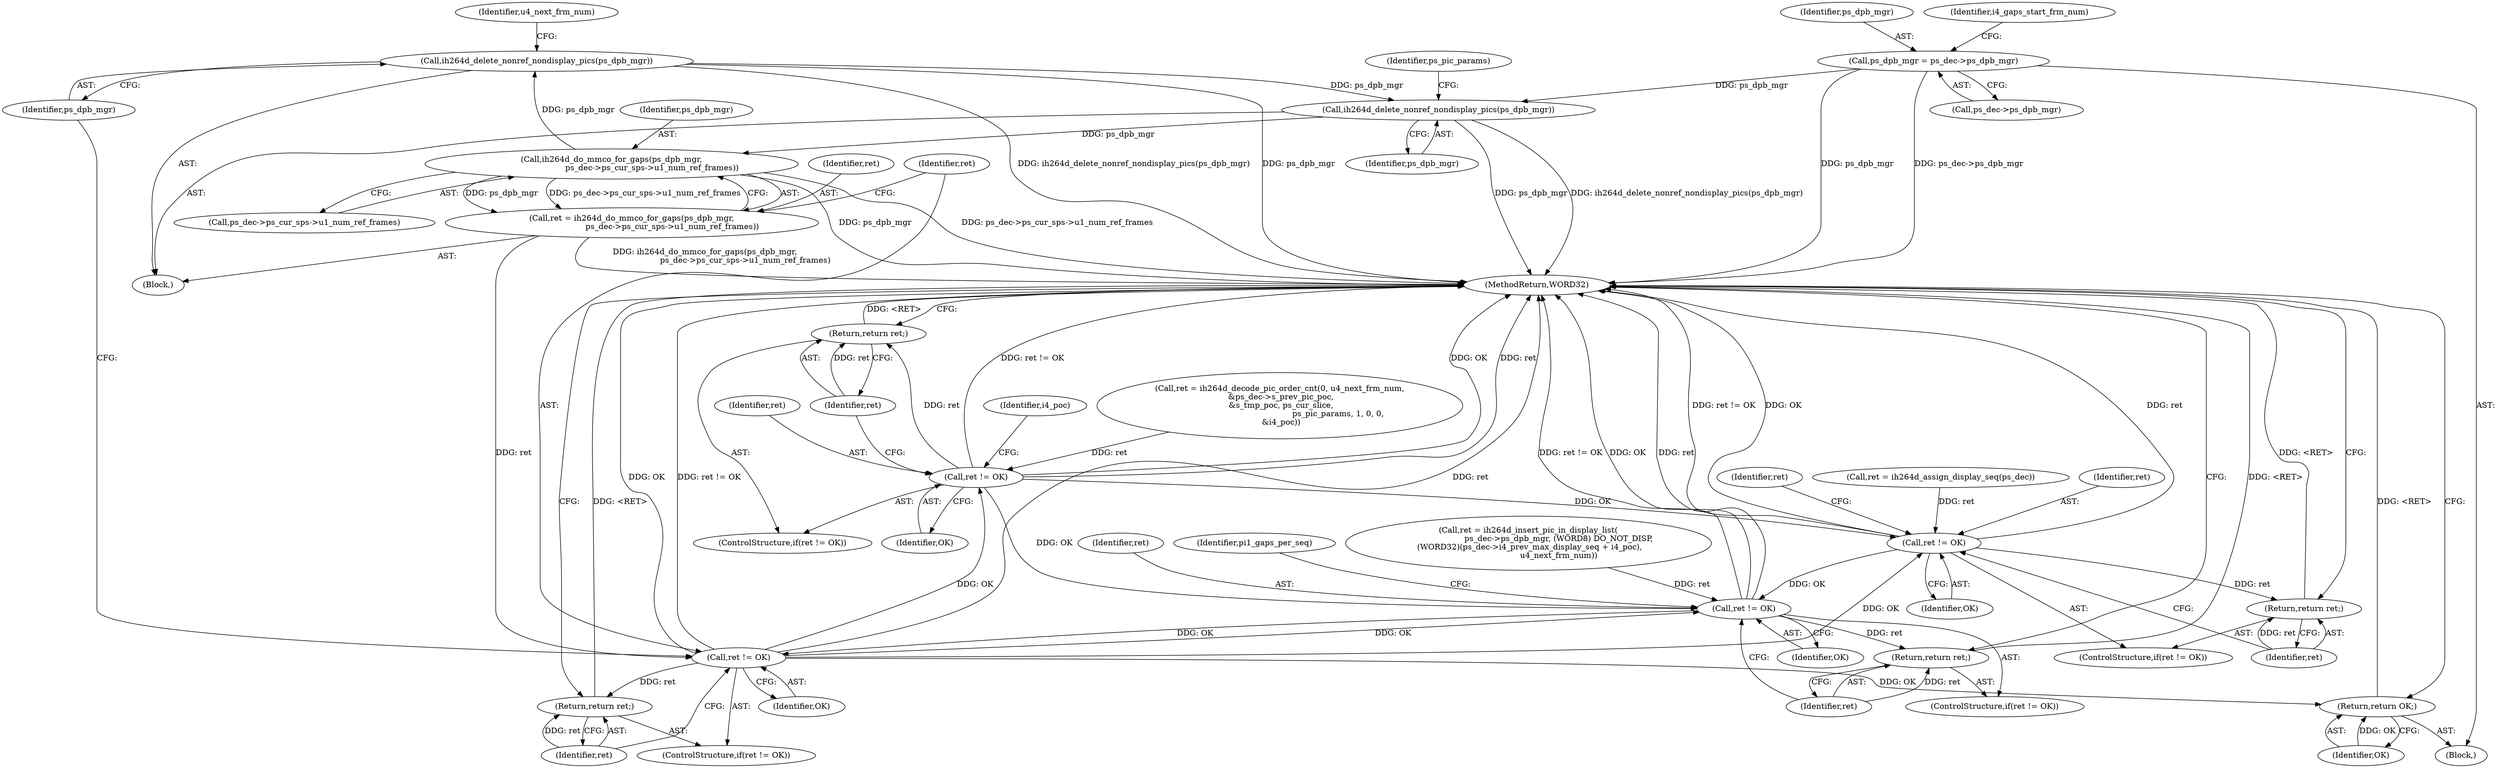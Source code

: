 digraph "0_Android_5c3fd5d93a268abb20ff22f26009535b40db3c7d@API" {
"1000445" [label="(Call,ih264d_delete_nonref_nondisplay_pics(ps_dpb_mgr))"];
"1000432" [label="(Call,ih264d_do_mmco_for_gaps(ps_dpb_mgr,\n                                ps_dec->ps_cur_sps->u1_num_ref_frames))"];
"1000303" [label="(Call,ih264d_delete_nonref_nondisplay_pics(ps_dpb_mgr))"];
"1000445" [label="(Call,ih264d_delete_nonref_nondisplay_pics(ps_dpb_mgr))"];
"1000233" [label="(Call,ps_dpb_mgr = ps_dec->ps_dpb_mgr)"];
"1000430" [label="(Call,ret = ih264d_do_mmco_for_gaps(ps_dpb_mgr,\n                                ps_dec->ps_cur_sps->u1_num_ref_frames))"];
"1000440" [label="(Call,ret != OK)"];
"1000331" [label="(Call,ret != OK)"];
"1000334" [label="(Return,return ret;)"];
"1000398" [label="(Call,ret != OK)"];
"1000401" [label="(Return,return ret;)"];
"1000421" [label="(Call,ret != OK)"];
"1000424" [label="(Return,return ret;)"];
"1000443" [label="(Return,return ret;)"];
"1000459" [label="(Return,return OK;)"];
"1000433" [label="(Identifier,ps_dpb_mgr)"];
"1000312" [label="(Call,ret = ih264d_decode_pic_order_cnt(0, u4_next_frm_num,\n &ps_dec->s_prev_pic_poc,\n &s_tmp_poc, ps_cur_slice,\n                                              ps_pic_params, 1, 0, 0,\n &i4_poc))"];
"1000439" [label="(ControlStructure,if(ret != OK))"];
"1000443" [label="(Return,return ret;)"];
"1000401" [label="(Return,return ret;)"];
"1000308" [label="(Identifier,ps_pic_params)"];
"1000302" [label="(Block,)"];
"1000461" [label="(MethodReturn,WORD32)"];
"1000235" [label="(Call,ps_dec->ps_dpb_mgr)"];
"1000421" [label="(Call,ret != OK)"];
"1000303" [label="(Call,ih264d_delete_nonref_nondisplay_pics(ps_dpb_mgr))"];
"1000332" [label="(Identifier,ret)"];
"1000333" [label="(Identifier,OK)"];
"1000402" [label="(Identifier,ret)"];
"1000425" [label="(Identifier,ret)"];
"1000420" [label="(ControlStructure,if(ret != OK))"];
"1000440" [label="(Call,ret != OK)"];
"1000431" [label="(Identifier,ret)"];
"1000422" [label="(Identifier,ret)"];
"1000304" [label="(Identifier,ps_dpb_mgr)"];
"1000432" [label="(Call,ih264d_do_mmco_for_gaps(ps_dpb_mgr,\n                                ps_dec->ps_cur_sps->u1_num_ref_frames))"];
"1000428" [label="(Identifier,pi1_gaps_per_seq)"];
"1000424" [label="(Return,return ret;)"];
"1000398" [label="(Call,ret != OK)"];
"1000434" [label="(Call,ps_dec->ps_cur_sps->u1_num_ref_frames)"];
"1000441" [label="(Identifier,ret)"];
"1000459" [label="(Return,return OK;)"];
"1000400" [label="(Identifier,OK)"];
"1000335" [label="(Identifier,ret)"];
"1000239" [label="(Identifier,i4_gaps_start_frm_num)"];
"1000334" [label="(Return,return ret;)"];
"1000442" [label="(Identifier,OK)"];
"1000445" [label="(Call,ih264d_delete_nonref_nondisplay_pics(ps_dpb_mgr))"];
"1000107" [label="(Block,)"];
"1000403" [label="(Call,ret = ih264d_insert_pic_in_display_list(\n                        ps_dec->ps_dpb_mgr, (WORD8) DO_NOT_DISP,\n (WORD32)(ps_dec->i4_prev_max_display_seq + i4_poc),\n                        u4_next_frm_num))"];
"1000404" [label="(Identifier,ret)"];
"1000233" [label="(Call,ps_dpb_mgr = ps_dec->ps_dpb_mgr)"];
"1000234" [label="(Identifier,ps_dpb_mgr)"];
"1000444" [label="(Identifier,ret)"];
"1000330" [label="(ControlStructure,if(ret != OK))"];
"1000397" [label="(ControlStructure,if(ret != OK))"];
"1000393" [label="(Call,ret = ih264d_assign_display_seq(ps_dec))"];
"1000423" [label="(Identifier,OK)"];
"1000331" [label="(Call,ret != OK)"];
"1000460" [label="(Identifier,OK)"];
"1000430" [label="(Call,ret = ih264d_do_mmco_for_gaps(ps_dpb_mgr,\n                                ps_dec->ps_cur_sps->u1_num_ref_frames))"];
"1000338" [label="(Identifier,i4_poc)"];
"1000399" [label="(Identifier,ret)"];
"1000448" [label="(Identifier,u4_next_frm_num)"];
"1000446" [label="(Identifier,ps_dpb_mgr)"];
"1000445" -> "1000302"  [label="AST: "];
"1000445" -> "1000446"  [label="CFG: "];
"1000446" -> "1000445"  [label="AST: "];
"1000448" -> "1000445"  [label="CFG: "];
"1000445" -> "1000461"  [label="DDG: ps_dpb_mgr"];
"1000445" -> "1000461"  [label="DDG: ih264d_delete_nonref_nondisplay_pics(ps_dpb_mgr)"];
"1000445" -> "1000303"  [label="DDG: ps_dpb_mgr"];
"1000432" -> "1000445"  [label="DDG: ps_dpb_mgr"];
"1000432" -> "1000430"  [label="AST: "];
"1000432" -> "1000434"  [label="CFG: "];
"1000433" -> "1000432"  [label="AST: "];
"1000434" -> "1000432"  [label="AST: "];
"1000430" -> "1000432"  [label="CFG: "];
"1000432" -> "1000461"  [label="DDG: ps_dec->ps_cur_sps->u1_num_ref_frames"];
"1000432" -> "1000461"  [label="DDG: ps_dpb_mgr"];
"1000432" -> "1000430"  [label="DDG: ps_dpb_mgr"];
"1000432" -> "1000430"  [label="DDG: ps_dec->ps_cur_sps->u1_num_ref_frames"];
"1000303" -> "1000432"  [label="DDG: ps_dpb_mgr"];
"1000303" -> "1000302"  [label="AST: "];
"1000303" -> "1000304"  [label="CFG: "];
"1000304" -> "1000303"  [label="AST: "];
"1000308" -> "1000303"  [label="CFG: "];
"1000303" -> "1000461"  [label="DDG: ps_dpb_mgr"];
"1000303" -> "1000461"  [label="DDG: ih264d_delete_nonref_nondisplay_pics(ps_dpb_mgr)"];
"1000233" -> "1000303"  [label="DDG: ps_dpb_mgr"];
"1000233" -> "1000107"  [label="AST: "];
"1000233" -> "1000235"  [label="CFG: "];
"1000234" -> "1000233"  [label="AST: "];
"1000235" -> "1000233"  [label="AST: "];
"1000239" -> "1000233"  [label="CFG: "];
"1000233" -> "1000461"  [label="DDG: ps_dec->ps_dpb_mgr"];
"1000233" -> "1000461"  [label="DDG: ps_dpb_mgr"];
"1000430" -> "1000302"  [label="AST: "];
"1000431" -> "1000430"  [label="AST: "];
"1000441" -> "1000430"  [label="CFG: "];
"1000430" -> "1000461"  [label="DDG: ih264d_do_mmco_for_gaps(ps_dpb_mgr,\n                                ps_dec->ps_cur_sps->u1_num_ref_frames)"];
"1000430" -> "1000440"  [label="DDG: ret"];
"1000440" -> "1000439"  [label="AST: "];
"1000440" -> "1000442"  [label="CFG: "];
"1000441" -> "1000440"  [label="AST: "];
"1000442" -> "1000440"  [label="AST: "];
"1000444" -> "1000440"  [label="CFG: "];
"1000446" -> "1000440"  [label="CFG: "];
"1000440" -> "1000461"  [label="DDG: OK"];
"1000440" -> "1000461"  [label="DDG: ret != OK"];
"1000440" -> "1000461"  [label="DDG: ret"];
"1000440" -> "1000331"  [label="DDG: OK"];
"1000440" -> "1000398"  [label="DDG: OK"];
"1000440" -> "1000421"  [label="DDG: OK"];
"1000421" -> "1000440"  [label="DDG: OK"];
"1000440" -> "1000443"  [label="DDG: ret"];
"1000440" -> "1000459"  [label="DDG: OK"];
"1000331" -> "1000330"  [label="AST: "];
"1000331" -> "1000333"  [label="CFG: "];
"1000332" -> "1000331"  [label="AST: "];
"1000333" -> "1000331"  [label="AST: "];
"1000335" -> "1000331"  [label="CFG: "];
"1000338" -> "1000331"  [label="CFG: "];
"1000331" -> "1000461"  [label="DDG: ret != OK"];
"1000331" -> "1000461"  [label="DDG: OK"];
"1000331" -> "1000461"  [label="DDG: ret"];
"1000312" -> "1000331"  [label="DDG: ret"];
"1000331" -> "1000334"  [label="DDG: ret"];
"1000331" -> "1000398"  [label="DDG: OK"];
"1000331" -> "1000421"  [label="DDG: OK"];
"1000334" -> "1000330"  [label="AST: "];
"1000334" -> "1000335"  [label="CFG: "];
"1000335" -> "1000334"  [label="AST: "];
"1000461" -> "1000334"  [label="CFG: "];
"1000334" -> "1000461"  [label="DDG: <RET>"];
"1000335" -> "1000334"  [label="DDG: ret"];
"1000398" -> "1000397"  [label="AST: "];
"1000398" -> "1000400"  [label="CFG: "];
"1000399" -> "1000398"  [label="AST: "];
"1000400" -> "1000398"  [label="AST: "];
"1000402" -> "1000398"  [label="CFG: "];
"1000404" -> "1000398"  [label="CFG: "];
"1000398" -> "1000461"  [label="DDG: ret != OK"];
"1000398" -> "1000461"  [label="DDG: OK"];
"1000398" -> "1000461"  [label="DDG: ret"];
"1000393" -> "1000398"  [label="DDG: ret"];
"1000398" -> "1000401"  [label="DDG: ret"];
"1000398" -> "1000421"  [label="DDG: OK"];
"1000401" -> "1000397"  [label="AST: "];
"1000401" -> "1000402"  [label="CFG: "];
"1000402" -> "1000401"  [label="AST: "];
"1000461" -> "1000401"  [label="CFG: "];
"1000401" -> "1000461"  [label="DDG: <RET>"];
"1000402" -> "1000401"  [label="DDG: ret"];
"1000421" -> "1000420"  [label="AST: "];
"1000421" -> "1000423"  [label="CFG: "];
"1000422" -> "1000421"  [label="AST: "];
"1000423" -> "1000421"  [label="AST: "];
"1000425" -> "1000421"  [label="CFG: "];
"1000428" -> "1000421"  [label="CFG: "];
"1000421" -> "1000461"  [label="DDG: OK"];
"1000421" -> "1000461"  [label="DDG: ret"];
"1000421" -> "1000461"  [label="DDG: ret != OK"];
"1000403" -> "1000421"  [label="DDG: ret"];
"1000421" -> "1000424"  [label="DDG: ret"];
"1000424" -> "1000420"  [label="AST: "];
"1000424" -> "1000425"  [label="CFG: "];
"1000425" -> "1000424"  [label="AST: "];
"1000461" -> "1000424"  [label="CFG: "];
"1000424" -> "1000461"  [label="DDG: <RET>"];
"1000425" -> "1000424"  [label="DDG: ret"];
"1000443" -> "1000439"  [label="AST: "];
"1000443" -> "1000444"  [label="CFG: "];
"1000444" -> "1000443"  [label="AST: "];
"1000461" -> "1000443"  [label="CFG: "];
"1000443" -> "1000461"  [label="DDG: <RET>"];
"1000444" -> "1000443"  [label="DDG: ret"];
"1000459" -> "1000107"  [label="AST: "];
"1000459" -> "1000460"  [label="CFG: "];
"1000460" -> "1000459"  [label="AST: "];
"1000461" -> "1000459"  [label="CFG: "];
"1000459" -> "1000461"  [label="DDG: <RET>"];
"1000460" -> "1000459"  [label="DDG: OK"];
}
